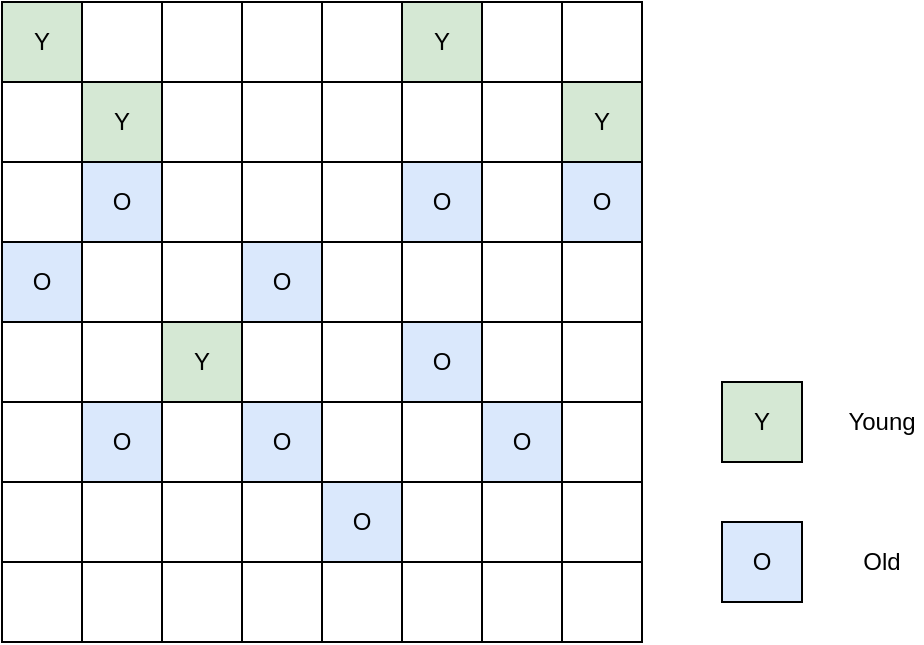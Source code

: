 <mxfile version="14.4.3" type="device" pages="3"><diagram id="3mT59ZRjqEGaZmKBWU2y" name="Young Generation"><mxGraphModel dx="1086" dy="806" grid="1" gridSize="10" guides="1" tooltips="1" connect="1" arrows="1" fold="1" page="1" pageScale="1" pageWidth="827" pageHeight="1169" math="0" shadow="0"><root><mxCell id="0"/><mxCell id="1" parent="0"/><mxCell id="aYVcn80BbL6CZsP6ttBf-18" value="" style="whiteSpace=wrap;html=1;aspect=fixed;" parent="1" vertex="1"><mxGeometry x="160" y="240" width="40" height="40" as="geometry"/></mxCell><mxCell id="aYVcn80BbL6CZsP6ttBf-19" value="" style="whiteSpace=wrap;html=1;aspect=fixed;" parent="1" vertex="1"><mxGeometry x="240" y="240" width="40" height="40" as="geometry"/></mxCell><mxCell id="aYVcn80BbL6CZsP6ttBf-20" value="" style="whiteSpace=wrap;html=1;aspect=fixed;" parent="1" vertex="1"><mxGeometry x="280" y="240" width="40" height="40" as="geometry"/></mxCell><mxCell id="aYVcn80BbL6CZsP6ttBf-21" value="" style="whiteSpace=wrap;html=1;aspect=fixed;" parent="1" vertex="1"><mxGeometry x="360" y="240" width="40" height="40" as="geometry"/></mxCell><mxCell id="aYVcn80BbL6CZsP6ttBf-22" value="" style="whiteSpace=wrap;html=1;aspect=fixed;" parent="1" vertex="1"><mxGeometry x="400" y="240" width="40" height="40" as="geometry"/></mxCell><mxCell id="aYVcn80BbL6CZsP6ttBf-23" value="" style="whiteSpace=wrap;html=1;aspect=fixed;" parent="1" vertex="1"><mxGeometry x="120" y="280" width="40" height="40" as="geometry"/></mxCell><mxCell id="aYVcn80BbL6CZsP6ttBf-24" value="" style="whiteSpace=wrap;html=1;aspect=fixed;" parent="1" vertex="1"><mxGeometry x="200" y="280" width="40" height="40" as="geometry"/></mxCell><mxCell id="aYVcn80BbL6CZsP6ttBf-25" value="" style="whiteSpace=wrap;html=1;aspect=fixed;" parent="1" vertex="1"><mxGeometry x="280" y="280" width="40" height="40" as="geometry"/></mxCell><mxCell id="aYVcn80BbL6CZsP6ttBf-26" value="" style="whiteSpace=wrap;html=1;aspect=fixed;" parent="1" vertex="1"><mxGeometry x="320" y="280" width="40" height="40" as="geometry"/></mxCell><mxCell id="aYVcn80BbL6CZsP6ttBf-27" value="" style="whiteSpace=wrap;html=1;aspect=fixed;" parent="1" vertex="1"><mxGeometry x="360" y="280" width="40" height="40" as="geometry"/></mxCell><mxCell id="aYVcn80BbL6CZsP6ttBf-28" value="" style="whiteSpace=wrap;html=1;aspect=fixed;" parent="1" vertex="1"><mxGeometry x="120" y="320" width="40" height="40" as="geometry"/></mxCell><mxCell id="aYVcn80BbL6CZsP6ttBf-29" value="" style="whiteSpace=wrap;html=1;aspect=fixed;" parent="1" vertex="1"><mxGeometry x="200" y="320" width="40" height="40" as="geometry"/></mxCell><mxCell id="aYVcn80BbL6CZsP6ttBf-30" value="" style="whiteSpace=wrap;html=1;aspect=fixed;" parent="1" vertex="1"><mxGeometry x="240" y="320" width="40" height="40" as="geometry"/></mxCell><mxCell id="aYVcn80BbL6CZsP6ttBf-31" value="" style="whiteSpace=wrap;html=1;aspect=fixed;" parent="1" vertex="1"><mxGeometry x="280" y="320" width="40" height="40" as="geometry"/></mxCell><mxCell id="aYVcn80BbL6CZsP6ttBf-32" value="" style="whiteSpace=wrap;html=1;aspect=fixed;" parent="1" vertex="1"><mxGeometry x="360" y="320" width="40" height="40" as="geometry"/></mxCell><mxCell id="aYVcn80BbL6CZsP6ttBf-33" value="" style="whiteSpace=wrap;html=1;aspect=fixed;" parent="1" vertex="1"><mxGeometry x="160" y="360" width="40" height="40" as="geometry"/></mxCell><mxCell id="aYVcn80BbL6CZsP6ttBf-34" value="" style="whiteSpace=wrap;html=1;aspect=fixed;" parent="1" vertex="1"><mxGeometry x="280" y="360" width="40" height="40" as="geometry"/></mxCell><mxCell id="aYVcn80BbL6CZsP6ttBf-35" value="" style="whiteSpace=wrap;html=1;aspect=fixed;" parent="1" vertex="1"><mxGeometry x="320" y="360" width="40" height="40" as="geometry"/></mxCell><mxCell id="aYVcn80BbL6CZsP6ttBf-36" value="" style="whiteSpace=wrap;html=1;aspect=fixed;" parent="1" vertex="1"><mxGeometry x="360" y="360" width="40" height="40" as="geometry"/></mxCell><mxCell id="aYVcn80BbL6CZsP6ttBf-37" value="" style="whiteSpace=wrap;html=1;aspect=fixed;" parent="1" vertex="1"><mxGeometry x="400" y="360" width="40" height="40" as="geometry"/></mxCell><mxCell id="aYVcn80BbL6CZsP6ttBf-38" value="" style="whiteSpace=wrap;html=1;aspect=fixed;" parent="1" vertex="1"><mxGeometry x="120" y="400" width="40" height="40" as="geometry"/></mxCell><mxCell id="aYVcn80BbL6CZsP6ttBf-39" value="" style="whiteSpace=wrap;html=1;aspect=fixed;" parent="1" vertex="1"><mxGeometry x="160" y="400" width="40" height="40" as="geometry"/></mxCell><mxCell id="aYVcn80BbL6CZsP6ttBf-40" value="" style="whiteSpace=wrap;html=1;aspect=fixed;" parent="1" vertex="1"><mxGeometry x="240" y="280" width="40" height="40" as="geometry"/></mxCell><mxCell id="aYVcn80BbL6CZsP6ttBf-41" value="" style="whiteSpace=wrap;html=1;aspect=fixed;" parent="1" vertex="1"><mxGeometry x="240" y="400" width="40" height="40" as="geometry"/></mxCell><mxCell id="aYVcn80BbL6CZsP6ttBf-42" value="" style="whiteSpace=wrap;html=1;aspect=fixed;" parent="1" vertex="1"><mxGeometry x="280" y="400" width="40" height="40" as="geometry"/></mxCell><mxCell id="aYVcn80BbL6CZsP6ttBf-43" value="" style="whiteSpace=wrap;html=1;aspect=fixed;" parent="1" vertex="1"><mxGeometry x="360" y="400" width="40" height="40" as="geometry"/></mxCell><mxCell id="aYVcn80BbL6CZsP6ttBf-44" value="" style="whiteSpace=wrap;html=1;aspect=fixed;" parent="1" vertex="1"><mxGeometry x="400" y="400" width="40" height="40" as="geometry"/></mxCell><mxCell id="aYVcn80BbL6CZsP6ttBf-45" value="" style="whiteSpace=wrap;html=1;aspect=fixed;" parent="1" vertex="1"><mxGeometry x="120" y="440" width="40" height="40" as="geometry"/></mxCell><mxCell id="aYVcn80BbL6CZsP6ttBf-46" value="" style="whiteSpace=wrap;html=1;aspect=fixed;" parent="1" vertex="1"><mxGeometry x="200" y="440" width="40" height="40" as="geometry"/></mxCell><mxCell id="aYVcn80BbL6CZsP6ttBf-47" value="" style="whiteSpace=wrap;html=1;aspect=fixed;" parent="1" vertex="1"><mxGeometry x="280" y="440" width="40" height="40" as="geometry"/></mxCell><mxCell id="aYVcn80BbL6CZsP6ttBf-48" value="" style="whiteSpace=wrap;html=1;aspect=fixed;" parent="1" vertex="1"><mxGeometry x="320" y="440" width="40" height="40" as="geometry"/></mxCell><mxCell id="aYVcn80BbL6CZsP6ttBf-49" value="" style="whiteSpace=wrap;html=1;aspect=fixed;" parent="1" vertex="1"><mxGeometry x="400" y="440" width="40" height="40" as="geometry"/></mxCell><mxCell id="aYVcn80BbL6CZsP6ttBf-50" value="" style="whiteSpace=wrap;html=1;aspect=fixed;" parent="1" vertex="1"><mxGeometry x="120" y="480" width="40" height="40" as="geometry"/></mxCell><mxCell id="aYVcn80BbL6CZsP6ttBf-51" value="" style="whiteSpace=wrap;html=1;aspect=fixed;" parent="1" vertex="1"><mxGeometry x="160" y="480" width="40" height="40" as="geometry"/></mxCell><mxCell id="aYVcn80BbL6CZsP6ttBf-52" value="" style="whiteSpace=wrap;html=1;aspect=fixed;" parent="1" vertex="1"><mxGeometry x="240" y="480" width="40" height="40" as="geometry"/></mxCell><mxCell id="aYVcn80BbL6CZsP6ttBf-53" value="" style="whiteSpace=wrap;html=1;aspect=fixed;" parent="1" vertex="1"><mxGeometry x="320" y="480" width="40" height="40" as="geometry"/></mxCell><mxCell id="aYVcn80BbL6CZsP6ttBf-54" value="" style="whiteSpace=wrap;html=1;aspect=fixed;" parent="1" vertex="1"><mxGeometry x="360" y="480" width="40" height="40" as="geometry"/></mxCell><mxCell id="aYVcn80BbL6CZsP6ttBf-55" value="" style="whiteSpace=wrap;html=1;aspect=fixed;" parent="1" vertex="1"><mxGeometry x="400" y="480" width="40" height="40" as="geometry"/></mxCell><mxCell id="aYVcn80BbL6CZsP6ttBf-56" value="" style="whiteSpace=wrap;html=1;aspect=fixed;" parent="1" vertex="1"><mxGeometry x="120" y="520" width="40" height="40" as="geometry"/></mxCell><mxCell id="aYVcn80BbL6CZsP6ttBf-57" value="" style="whiteSpace=wrap;html=1;aspect=fixed;" parent="1" vertex="1"><mxGeometry x="160" y="520" width="40" height="40" as="geometry"/></mxCell><mxCell id="aYVcn80BbL6CZsP6ttBf-58" value="" style="whiteSpace=wrap;html=1;aspect=fixed;" parent="1" vertex="1"><mxGeometry x="240" y="520" width="40" height="40" as="geometry"/></mxCell><mxCell id="aYVcn80BbL6CZsP6ttBf-59" value="" style="whiteSpace=wrap;html=1;aspect=fixed;" parent="1" vertex="1"><mxGeometry x="280" y="520" width="40" height="40" as="geometry"/></mxCell><mxCell id="aYVcn80BbL6CZsP6ttBf-60" value="" style="whiteSpace=wrap;html=1;aspect=fixed;" parent="1" vertex="1"><mxGeometry x="360" y="520" width="40" height="40" as="geometry"/></mxCell><mxCell id="aYVcn80BbL6CZsP6ttBf-61" value="" style="whiteSpace=wrap;html=1;aspect=fixed;" parent="1" vertex="1"><mxGeometry x="400" y="520" width="40" height="40" as="geometry"/></mxCell><mxCell id="aYVcn80BbL6CZsP6ttBf-62" value="O" style="whiteSpace=wrap;html=1;aspect=fixed;fillColor=#dae8fc;" parent="1" vertex="1"><mxGeometry x="480" y="500" width="40" height="40" as="geometry"/></mxCell><mxCell id="aYVcn80BbL6CZsP6ttBf-63" value="Y" style="whiteSpace=wrap;html=1;aspect=fixed;fillColor=#d5e8d4;" parent="1" vertex="1"><mxGeometry x="480" y="430" width="40" height="40" as="geometry"/></mxCell><mxCell id="aYVcn80BbL6CZsP6ttBf-64" value="Young" style="text;html=1;strokeColor=none;fillColor=none;align=center;verticalAlign=middle;whiteSpace=wrap;rounded=0;" parent="1" vertex="1"><mxGeometry x="540" y="440" width="40" height="20" as="geometry"/></mxCell><mxCell id="aYVcn80BbL6CZsP6ttBf-65" value="Old" style="text;html=1;strokeColor=none;fillColor=none;align=center;verticalAlign=middle;whiteSpace=wrap;rounded=0;" parent="1" vertex="1"><mxGeometry x="540" y="510" width="40" height="20" as="geometry"/></mxCell><mxCell id="aYVcn80BbL6CZsP6ttBf-66" value="O" style="whiteSpace=wrap;html=1;aspect=fixed;fillColor=#dae8fc;" parent="1" vertex="1"><mxGeometry x="320" y="320" width="40" height="40" as="geometry"/></mxCell><mxCell id="aYVcn80BbL6CZsP6ttBf-67" value="O" style="whiteSpace=wrap;html=1;aspect=fixed;fillColor=#dae8fc;" parent="1" vertex="1"><mxGeometry x="320" y="400" width="40" height="40" as="geometry"/></mxCell><mxCell id="aYVcn80BbL6CZsP6ttBf-68" value="O" style="whiteSpace=wrap;html=1;aspect=fixed;fillColor=#dae8fc;" parent="1" vertex="1"><mxGeometry x="280" y="480" width="40" height="40" as="geometry"/></mxCell><mxCell id="aYVcn80BbL6CZsP6ttBf-69" value="O" style="whiteSpace=wrap;html=1;aspect=fixed;fillColor=#dae8fc;" parent="1" vertex="1"><mxGeometry x="160" y="440" width="40" height="40" as="geometry"/></mxCell><mxCell id="aYVcn80BbL6CZsP6ttBf-70" value="O" style="whiteSpace=wrap;html=1;aspect=fixed;fillColor=#dae8fc;" parent="1" vertex="1"><mxGeometry x="360" y="440" width="40" height="40" as="geometry"/></mxCell><mxCell id="aYVcn80BbL6CZsP6ttBf-71" value="Y" style="whiteSpace=wrap;html=1;aspect=fixed;fillColor=#d5e8d4;" parent="1" vertex="1"><mxGeometry x="120" y="240" width="40" height="40" as="geometry"/></mxCell><mxCell id="aYVcn80BbL6CZsP6ttBf-73" value="Y" style="whiteSpace=wrap;html=1;aspect=fixed;fillColor=#d5e8d4;" parent="1" vertex="1"><mxGeometry x="160" y="280" width="40" height="40" as="geometry"/></mxCell><mxCell id="aYVcn80BbL6CZsP6ttBf-74" value="Y" style="whiteSpace=wrap;html=1;aspect=fixed;fillColor=#d5e8d4;" parent="1" vertex="1"><mxGeometry x="320" y="240" width="40" height="40" as="geometry"/></mxCell><mxCell id="aYVcn80BbL6CZsP6ttBf-75" value="Y" style="whiteSpace=wrap;html=1;aspect=fixed;fillColor=#d5e8d4;" parent="1" vertex="1"><mxGeometry x="200" y="400" width="40" height="40" as="geometry"/></mxCell><mxCell id="aYVcn80BbL6CZsP6ttBf-77" value="O" style="whiteSpace=wrap;html=1;aspect=fixed;fillColor=#dae8fc;" parent="1" vertex="1"><mxGeometry x="240" y="360" width="40" height="40" as="geometry"/></mxCell><mxCell id="aYVcn80BbL6CZsP6ttBf-78" value="O" style="whiteSpace=wrap;html=1;aspect=fixed;fillColor=#dae8fc;" parent="1" vertex="1"><mxGeometry x="160" y="320" width="40" height="40" as="geometry"/></mxCell><mxCell id="aYVcn80BbL6CZsP6ttBf-79" value="Y" style="whiteSpace=wrap;html=1;aspect=fixed;fillColor=#d5e8d4;" parent="1" vertex="1"><mxGeometry x="400" y="280" width="40" height="40" as="geometry"/></mxCell><mxCell id="aYVcn80BbL6CZsP6ttBf-80" value="O" style="whiteSpace=wrap;html=1;aspect=fixed;fillColor=#dae8fc;" parent="1" vertex="1"><mxGeometry x="400" y="320" width="40" height="40" as="geometry"/></mxCell><mxCell id="aYVcn80BbL6CZsP6ttBf-81" value="O" style="whiteSpace=wrap;html=1;aspect=fixed;fillColor=#dae8fc;" parent="1" vertex="1"><mxGeometry x="120" y="360" width="40" height="40" as="geometry"/></mxCell><mxCell id="aYVcn80BbL6CZsP6ttBf-82" value="O" style="whiteSpace=wrap;html=1;aspect=fixed;fillColor=#dae8fc;" parent="1" vertex="1"><mxGeometry x="240" y="440" width="40" height="40" as="geometry"/></mxCell><mxCell id="aYVcn80BbL6CZsP6ttBf-83" value="" style="whiteSpace=wrap;html=1;aspect=fixed;" parent="1" vertex="1"><mxGeometry x="200" y="520" width="40" height="40" as="geometry"/></mxCell><mxCell id="aYVcn80BbL6CZsP6ttBf-84" value="" style="whiteSpace=wrap;html=1;aspect=fixed;" parent="1" vertex="1"><mxGeometry x="200" y="480" width="40" height="40" as="geometry"/></mxCell><mxCell id="aYVcn80BbL6CZsP6ttBf-85" value="" style="whiteSpace=wrap;html=1;aspect=fixed;" parent="1" vertex="1"><mxGeometry x="320" y="520" width="40" height="40" as="geometry"/></mxCell><mxCell id="aNBHsNm-oto_cCGW7hFC-2" value="" style="whiteSpace=wrap;html=1;aspect=fixed;" parent="1" vertex="1"><mxGeometry x="200" y="360" width="40" height="40" as="geometry"/></mxCell><mxCell id="aNBHsNm-oto_cCGW7hFC-3" value="" style="whiteSpace=wrap;html=1;aspect=fixed;" parent="1" vertex="1"><mxGeometry x="200" y="240" width="40" height="40" as="geometry"/></mxCell></root></mxGraphModel></diagram><diagram id="FVqe19R2XBaABaJwF3wX" name="Young GC"><mxGraphModel dx="1086" dy="806" grid="1" gridSize="10" guides="1" tooltips="1" connect="1" arrows="1" fold="1" page="1" pageScale="1" pageWidth="827" pageHeight="1169" math="0" shadow="0"><root><mxCell id="UeW2Q4bX49gIMQTdIEMo-0"/><mxCell id="UeW2Q4bX49gIMQTdIEMo-1" parent="UeW2Q4bX49gIMQTdIEMo-0"/><mxCell id="UeW2Q4bX49gIMQTdIEMo-2" value="" style="whiteSpace=wrap;html=1;aspect=fixed;" parent="UeW2Q4bX49gIMQTdIEMo-1" vertex="1"><mxGeometry x="160" y="240" width="40" height="40" as="geometry"/></mxCell><mxCell id="UeW2Q4bX49gIMQTdIEMo-3" value="" style="whiteSpace=wrap;html=1;aspect=fixed;" parent="UeW2Q4bX49gIMQTdIEMo-1" vertex="1"><mxGeometry x="240" y="240" width="40" height="40" as="geometry"/></mxCell><mxCell id="UeW2Q4bX49gIMQTdIEMo-4" value="" style="whiteSpace=wrap;html=1;aspect=fixed;" parent="UeW2Q4bX49gIMQTdIEMo-1" vertex="1"><mxGeometry x="280" y="240" width="40" height="40" as="geometry"/></mxCell><mxCell id="UeW2Q4bX49gIMQTdIEMo-5" value="" style="whiteSpace=wrap;html=1;aspect=fixed;" parent="UeW2Q4bX49gIMQTdIEMo-1" vertex="1"><mxGeometry x="360" y="240" width="40" height="40" as="geometry"/></mxCell><mxCell id="UeW2Q4bX49gIMQTdIEMo-6" value="" style="whiteSpace=wrap;html=1;aspect=fixed;" parent="UeW2Q4bX49gIMQTdIEMo-1" vertex="1"><mxGeometry x="400" y="240" width="40" height="40" as="geometry"/></mxCell><mxCell id="UeW2Q4bX49gIMQTdIEMo-7" value="" style="whiteSpace=wrap;html=1;aspect=fixed;" parent="UeW2Q4bX49gIMQTdIEMo-1" vertex="1"><mxGeometry x="120" y="280" width="40" height="40" as="geometry"/></mxCell><mxCell id="UeW2Q4bX49gIMQTdIEMo-8" value="" style="whiteSpace=wrap;html=1;aspect=fixed;" parent="UeW2Q4bX49gIMQTdIEMo-1" vertex="1"><mxGeometry x="200" y="280" width="40" height="40" as="geometry"/></mxCell><mxCell id="UeW2Q4bX49gIMQTdIEMo-9" value="" style="whiteSpace=wrap;html=1;aspect=fixed;" parent="UeW2Q4bX49gIMQTdIEMo-1" vertex="1"><mxGeometry x="280" y="280" width="40" height="40" as="geometry"/></mxCell><mxCell id="UeW2Q4bX49gIMQTdIEMo-10" value="" style="whiteSpace=wrap;html=1;aspect=fixed;" parent="UeW2Q4bX49gIMQTdIEMo-1" vertex="1"><mxGeometry x="320" y="280" width="40" height="40" as="geometry"/></mxCell><mxCell id="UeW2Q4bX49gIMQTdIEMo-11" value="" style="whiteSpace=wrap;html=1;aspect=fixed;" parent="UeW2Q4bX49gIMQTdIEMo-1" vertex="1"><mxGeometry x="360" y="280" width="40" height="40" as="geometry"/></mxCell><mxCell id="UeW2Q4bX49gIMQTdIEMo-12" value="" style="whiteSpace=wrap;html=1;aspect=fixed;" parent="UeW2Q4bX49gIMQTdIEMo-1" vertex="1"><mxGeometry x="120" y="320" width="40" height="40" as="geometry"/></mxCell><mxCell id="UeW2Q4bX49gIMQTdIEMo-13" value="" style="whiteSpace=wrap;html=1;aspect=fixed;" parent="UeW2Q4bX49gIMQTdIEMo-1" vertex="1"><mxGeometry x="200" y="320" width="40" height="40" as="geometry"/></mxCell><mxCell id="UeW2Q4bX49gIMQTdIEMo-14" value="" style="whiteSpace=wrap;html=1;aspect=fixed;" parent="UeW2Q4bX49gIMQTdIEMo-1" vertex="1"><mxGeometry x="240" y="320" width="40" height="40" as="geometry"/></mxCell><mxCell id="UeW2Q4bX49gIMQTdIEMo-15" value="" style="whiteSpace=wrap;html=1;aspect=fixed;" parent="UeW2Q4bX49gIMQTdIEMo-1" vertex="1"><mxGeometry x="280" y="320" width="40" height="40" as="geometry"/></mxCell><mxCell id="UeW2Q4bX49gIMQTdIEMo-16" value="" style="whiteSpace=wrap;html=1;aspect=fixed;" parent="UeW2Q4bX49gIMQTdIEMo-1" vertex="1"><mxGeometry x="360" y="320" width="40" height="40" as="geometry"/></mxCell><mxCell id="UeW2Q4bX49gIMQTdIEMo-17" value="" style="whiteSpace=wrap;html=1;aspect=fixed;" parent="UeW2Q4bX49gIMQTdIEMo-1" vertex="1"><mxGeometry x="160" y="360" width="40" height="40" as="geometry"/></mxCell><mxCell id="UeW2Q4bX49gIMQTdIEMo-18" value="" style="whiteSpace=wrap;html=1;aspect=fixed;" parent="UeW2Q4bX49gIMQTdIEMo-1" vertex="1"><mxGeometry x="280" y="360" width="40" height="40" as="geometry"/></mxCell><mxCell id="UeW2Q4bX49gIMQTdIEMo-19" value="" style="whiteSpace=wrap;html=1;aspect=fixed;" parent="UeW2Q4bX49gIMQTdIEMo-1" vertex="1"><mxGeometry x="320" y="360" width="40" height="40" as="geometry"/></mxCell><mxCell id="UeW2Q4bX49gIMQTdIEMo-20" value="" style="whiteSpace=wrap;html=1;aspect=fixed;" parent="UeW2Q4bX49gIMQTdIEMo-1" vertex="1"><mxGeometry x="360" y="360" width="40" height="40" as="geometry"/></mxCell><mxCell id="UeW2Q4bX49gIMQTdIEMo-21" value="" style="whiteSpace=wrap;html=1;aspect=fixed;" parent="UeW2Q4bX49gIMQTdIEMo-1" vertex="1"><mxGeometry x="400" y="360" width="40" height="40" as="geometry"/></mxCell><mxCell id="UeW2Q4bX49gIMQTdIEMo-22" value="" style="whiteSpace=wrap;html=1;aspect=fixed;" parent="UeW2Q4bX49gIMQTdIEMo-1" vertex="1"><mxGeometry x="120" y="400" width="40" height="40" as="geometry"/></mxCell><mxCell id="UeW2Q4bX49gIMQTdIEMo-23" value="" style="whiteSpace=wrap;html=1;aspect=fixed;" parent="UeW2Q4bX49gIMQTdIEMo-1" vertex="1"><mxGeometry x="160" y="400" width="40" height="40" as="geometry"/></mxCell><mxCell id="UeW2Q4bX49gIMQTdIEMo-24" value="" style="whiteSpace=wrap;html=1;aspect=fixed;" parent="UeW2Q4bX49gIMQTdIEMo-1" vertex="1"><mxGeometry x="240" y="280" width="40" height="40" as="geometry"/></mxCell><mxCell id="UeW2Q4bX49gIMQTdIEMo-25" value="" style="whiteSpace=wrap;html=1;aspect=fixed;" parent="UeW2Q4bX49gIMQTdIEMo-1" vertex="1"><mxGeometry x="240" y="400" width="40" height="40" as="geometry"/></mxCell><mxCell id="UeW2Q4bX49gIMQTdIEMo-26" value="" style="whiteSpace=wrap;html=1;aspect=fixed;" parent="UeW2Q4bX49gIMQTdIEMo-1" vertex="1"><mxGeometry x="280" y="400" width="40" height="40" as="geometry"/></mxCell><mxCell id="UeW2Q4bX49gIMQTdIEMo-27" value="" style="whiteSpace=wrap;html=1;aspect=fixed;" parent="UeW2Q4bX49gIMQTdIEMo-1" vertex="1"><mxGeometry x="360" y="400" width="40" height="40" as="geometry"/></mxCell><mxCell id="UeW2Q4bX49gIMQTdIEMo-28" value="" style="whiteSpace=wrap;html=1;aspect=fixed;" parent="UeW2Q4bX49gIMQTdIEMo-1" vertex="1"><mxGeometry x="400" y="400" width="40" height="40" as="geometry"/></mxCell><mxCell id="UeW2Q4bX49gIMQTdIEMo-29" value="" style="whiteSpace=wrap;html=1;aspect=fixed;" parent="UeW2Q4bX49gIMQTdIEMo-1" vertex="1"><mxGeometry x="120" y="440" width="40" height="40" as="geometry"/></mxCell><mxCell id="UeW2Q4bX49gIMQTdIEMo-30" value="" style="whiteSpace=wrap;html=1;aspect=fixed;" parent="UeW2Q4bX49gIMQTdIEMo-1" vertex="1"><mxGeometry x="200" y="440" width="40" height="40" as="geometry"/></mxCell><mxCell id="UeW2Q4bX49gIMQTdIEMo-31" value="" style="whiteSpace=wrap;html=1;aspect=fixed;" parent="UeW2Q4bX49gIMQTdIEMo-1" vertex="1"><mxGeometry x="280" y="440" width="40" height="40" as="geometry"/></mxCell><mxCell id="UeW2Q4bX49gIMQTdIEMo-32" value="" style="whiteSpace=wrap;html=1;aspect=fixed;" parent="UeW2Q4bX49gIMQTdIEMo-1" vertex="1"><mxGeometry x="320" y="440" width="40" height="40" as="geometry"/></mxCell><mxCell id="UeW2Q4bX49gIMQTdIEMo-33" value="" style="whiteSpace=wrap;html=1;aspect=fixed;" parent="UeW2Q4bX49gIMQTdIEMo-1" vertex="1"><mxGeometry x="400" y="440" width="40" height="40" as="geometry"/></mxCell><mxCell id="UeW2Q4bX49gIMQTdIEMo-34" value="" style="whiteSpace=wrap;html=1;aspect=fixed;" parent="UeW2Q4bX49gIMQTdIEMo-1" vertex="1"><mxGeometry x="120" y="480" width="40" height="40" as="geometry"/></mxCell><mxCell id="UeW2Q4bX49gIMQTdIEMo-35" value="" style="whiteSpace=wrap;html=1;aspect=fixed;" parent="UeW2Q4bX49gIMQTdIEMo-1" vertex="1"><mxGeometry x="160" y="480" width="40" height="40" as="geometry"/></mxCell><mxCell id="UeW2Q4bX49gIMQTdIEMo-36" value="" style="whiteSpace=wrap;html=1;aspect=fixed;" parent="UeW2Q4bX49gIMQTdIEMo-1" vertex="1"><mxGeometry x="240" y="480" width="40" height="40" as="geometry"/></mxCell><mxCell id="UeW2Q4bX49gIMQTdIEMo-37" value="" style="whiteSpace=wrap;html=1;aspect=fixed;" parent="UeW2Q4bX49gIMQTdIEMo-1" vertex="1"><mxGeometry x="320" y="480" width="40" height="40" as="geometry"/></mxCell><mxCell id="UeW2Q4bX49gIMQTdIEMo-38" value="" style="whiteSpace=wrap;html=1;aspect=fixed;" parent="UeW2Q4bX49gIMQTdIEMo-1" vertex="1"><mxGeometry x="360" y="480" width="40" height="40" as="geometry"/></mxCell><mxCell id="UeW2Q4bX49gIMQTdIEMo-39" value="" style="whiteSpace=wrap;html=1;aspect=fixed;" parent="UeW2Q4bX49gIMQTdIEMo-1" vertex="1"><mxGeometry x="400" y="480" width="40" height="40" as="geometry"/></mxCell><mxCell id="UeW2Q4bX49gIMQTdIEMo-40" value="" style="whiteSpace=wrap;html=1;aspect=fixed;" parent="UeW2Q4bX49gIMQTdIEMo-1" vertex="1"><mxGeometry x="120" y="520" width="40" height="40" as="geometry"/></mxCell><mxCell id="UeW2Q4bX49gIMQTdIEMo-41" value="" style="whiteSpace=wrap;html=1;aspect=fixed;" parent="UeW2Q4bX49gIMQTdIEMo-1" vertex="1"><mxGeometry x="160" y="520" width="40" height="40" as="geometry"/></mxCell><mxCell id="UeW2Q4bX49gIMQTdIEMo-42" value="" style="whiteSpace=wrap;html=1;aspect=fixed;" parent="UeW2Q4bX49gIMQTdIEMo-1" vertex="1"><mxGeometry x="240" y="520" width="40" height="40" as="geometry"/></mxCell><mxCell id="UeW2Q4bX49gIMQTdIEMo-43" value="" style="whiteSpace=wrap;html=1;aspect=fixed;" parent="UeW2Q4bX49gIMQTdIEMo-1" vertex="1"><mxGeometry x="280" y="520" width="40" height="40" as="geometry"/></mxCell><mxCell id="UeW2Q4bX49gIMQTdIEMo-44" value="" style="whiteSpace=wrap;html=1;aspect=fixed;" parent="UeW2Q4bX49gIMQTdIEMo-1" vertex="1"><mxGeometry x="360" y="520" width="40" height="40" as="geometry"/></mxCell><mxCell id="UeW2Q4bX49gIMQTdIEMo-45" value="" style="whiteSpace=wrap;html=1;aspect=fixed;" parent="UeW2Q4bX49gIMQTdIEMo-1" vertex="1"><mxGeometry x="400" y="520" width="40" height="40" as="geometry"/></mxCell><mxCell id="UeW2Q4bX49gIMQTdIEMo-46" value="O" style="whiteSpace=wrap;html=1;aspect=fixed;fillColor=#dae8fc;" parent="UeW2Q4bX49gIMQTdIEMo-1" vertex="1"><mxGeometry x="480" y="500" width="40" height="40" as="geometry"/></mxCell><mxCell id="UeW2Q4bX49gIMQTdIEMo-47" value="Y" style="whiteSpace=wrap;html=1;aspect=fixed;fillColor=#d5e8d4;" parent="UeW2Q4bX49gIMQTdIEMo-1" vertex="1"><mxGeometry x="480" y="430" width="40" height="40" as="geometry"/></mxCell><mxCell id="UeW2Q4bX49gIMQTdIEMo-48" value="Young" style="text;html=1;strokeColor=none;fillColor=none;align=center;verticalAlign=middle;whiteSpace=wrap;rounded=0;" parent="UeW2Q4bX49gIMQTdIEMo-1" vertex="1"><mxGeometry x="540" y="440" width="40" height="20" as="geometry"/></mxCell><mxCell id="UeW2Q4bX49gIMQTdIEMo-49" value="Old" style="text;html=1;strokeColor=none;fillColor=none;align=center;verticalAlign=middle;whiteSpace=wrap;rounded=0;" parent="UeW2Q4bX49gIMQTdIEMo-1" vertex="1"><mxGeometry x="540" y="510" width="40" height="20" as="geometry"/></mxCell><mxCell id="UeW2Q4bX49gIMQTdIEMo-50" value="O" style="whiteSpace=wrap;html=1;aspect=fixed;fillColor=#dae8fc;" parent="UeW2Q4bX49gIMQTdIEMo-1" vertex="1"><mxGeometry x="320" y="320" width="40" height="40" as="geometry"/></mxCell><mxCell id="UeW2Q4bX49gIMQTdIEMo-51" value="O" style="whiteSpace=wrap;html=1;aspect=fixed;fillColor=#dae8fc;" parent="UeW2Q4bX49gIMQTdIEMo-1" vertex="1"><mxGeometry x="320" y="400" width="40" height="40" as="geometry"/></mxCell><mxCell id="UeW2Q4bX49gIMQTdIEMo-52" value="O" style="whiteSpace=wrap;html=1;aspect=fixed;fillColor=#dae8fc;" parent="UeW2Q4bX49gIMQTdIEMo-1" vertex="1"><mxGeometry x="280" y="480" width="40" height="40" as="geometry"/></mxCell><mxCell id="UeW2Q4bX49gIMQTdIEMo-53" value="O" style="whiteSpace=wrap;html=1;aspect=fixed;fillColor=#dae8fc;" parent="UeW2Q4bX49gIMQTdIEMo-1" vertex="1"><mxGeometry x="160" y="440" width="40" height="40" as="geometry"/></mxCell><mxCell id="UeW2Q4bX49gIMQTdIEMo-54" value="O" style="whiteSpace=wrap;html=1;aspect=fixed;fillColor=#dae8fc;" parent="UeW2Q4bX49gIMQTdIEMo-1" vertex="1"><mxGeometry x="360" y="440" width="40" height="40" as="geometry"/></mxCell><mxCell id="UeW2Q4bX49gIMQTdIEMo-55" value="Y" style="whiteSpace=wrap;html=1;aspect=fixed;fillColor=#d5e8d4;" parent="UeW2Q4bX49gIMQTdIEMo-1" vertex="1"><mxGeometry x="120" y="240" width="40" height="40" as="geometry"/></mxCell><mxCell id="UeW2Q4bX49gIMQTdIEMo-56" value="Y" style="whiteSpace=wrap;html=1;aspect=fixed;fillColor=#d5e8d4;" parent="UeW2Q4bX49gIMQTdIEMo-1" vertex="1"><mxGeometry x="160" y="280" width="40" height="40" as="geometry"/></mxCell><mxCell id="UeW2Q4bX49gIMQTdIEMo-57" value="Y" style="whiteSpace=wrap;html=1;aspect=fixed;fillColor=#d5e8d4;" parent="UeW2Q4bX49gIMQTdIEMo-1" vertex="1"><mxGeometry x="320" y="240" width="40" height="40" as="geometry"/></mxCell><mxCell id="UeW2Q4bX49gIMQTdIEMo-58" value="Y" style="whiteSpace=wrap;html=1;aspect=fixed;fillColor=#d5e8d4;" parent="UeW2Q4bX49gIMQTdIEMo-1" vertex="1"><mxGeometry x="200" y="400" width="40" height="40" as="geometry"/></mxCell><mxCell id="UeW2Q4bX49gIMQTdIEMo-59" value="O" style="whiteSpace=wrap;html=1;aspect=fixed;fillColor=#dae8fc;" parent="UeW2Q4bX49gIMQTdIEMo-1" vertex="1"><mxGeometry x="240" y="360" width="40" height="40" as="geometry"/></mxCell><mxCell id="UeW2Q4bX49gIMQTdIEMo-60" value="O" style="whiteSpace=wrap;html=1;aspect=fixed;fillColor=#dae8fc;" parent="UeW2Q4bX49gIMQTdIEMo-1" vertex="1"><mxGeometry x="160" y="320" width="40" height="40" as="geometry"/></mxCell><mxCell id="UeW2Q4bX49gIMQTdIEMo-61" value="Y" style="whiteSpace=wrap;html=1;aspect=fixed;fillColor=#d5e8d4;" parent="UeW2Q4bX49gIMQTdIEMo-1" vertex="1"><mxGeometry x="400" y="280" width="40" height="40" as="geometry"/></mxCell><mxCell id="UeW2Q4bX49gIMQTdIEMo-62" value="O" style="whiteSpace=wrap;html=1;aspect=fixed;fillColor=#dae8fc;" parent="UeW2Q4bX49gIMQTdIEMo-1" vertex="1"><mxGeometry x="400" y="320" width="40" height="40" as="geometry"/></mxCell><mxCell id="UeW2Q4bX49gIMQTdIEMo-63" value="O" style="whiteSpace=wrap;html=1;aspect=fixed;fillColor=#dae8fc;" parent="UeW2Q4bX49gIMQTdIEMo-1" vertex="1"><mxGeometry x="120" y="360" width="40" height="40" as="geometry"/></mxCell><mxCell id="UeW2Q4bX49gIMQTdIEMo-64" value="O" style="whiteSpace=wrap;html=1;aspect=fixed;fillColor=#dae8fc;" parent="UeW2Q4bX49gIMQTdIEMo-1" vertex="1"><mxGeometry x="240" y="440" width="40" height="40" as="geometry"/></mxCell><mxCell id="UeW2Q4bX49gIMQTdIEMo-65" value="" style="whiteSpace=wrap;html=1;aspect=fixed;" parent="UeW2Q4bX49gIMQTdIEMo-1" vertex="1"><mxGeometry x="200" y="520" width="40" height="40" as="geometry"/></mxCell><mxCell id="UeW2Q4bX49gIMQTdIEMo-66" value="" style="whiteSpace=wrap;html=1;aspect=fixed;" parent="UeW2Q4bX49gIMQTdIEMo-1" vertex="1"><mxGeometry x="200" y="480" width="40" height="40" as="geometry"/></mxCell><mxCell id="UeW2Q4bX49gIMQTdIEMo-67" value="" style="whiteSpace=wrap;html=1;aspect=fixed;" parent="UeW2Q4bX49gIMQTdIEMo-1" vertex="1"><mxGeometry x="320" y="520" width="40" height="40" as="geometry"/></mxCell><mxCell id="UeW2Q4bX49gIMQTdIEMo-68" value="" style="whiteSpace=wrap;html=1;aspect=fixed;" parent="UeW2Q4bX49gIMQTdIEMo-1" vertex="1"><mxGeometry x="200" y="360" width="40" height="40" as="geometry"/></mxCell><mxCell id="UeW2Q4bX49gIMQTdIEMo-69" value="" style="whiteSpace=wrap;html=1;aspect=fixed;" parent="UeW2Q4bX49gIMQTdIEMo-1" vertex="1"><mxGeometry x="200" y="240" width="40" height="40" as="geometry"/></mxCell><mxCell id="UeW2Q4bX49gIMQTdIEMo-70" value="" style="endArrow=classic;html=1;exitX=-0.008;exitY=0.59;exitDx=0;exitDy=0;exitPerimeter=0;strokeColor=#FC0303;" parent="UeW2Q4bX49gIMQTdIEMo-1" source="UeW2Q4bX49gIMQTdIEMo-2" target="UeW2Q4bX49gIMQTdIEMo-14" edge="1"><mxGeometry width="50" height="50" relative="1" as="geometry"><mxPoint x="300" y="420" as="sourcePoint"/><mxPoint x="350" y="370" as="targetPoint"/></mxGeometry></mxCell><mxCell id="UeW2Q4bX49gIMQTdIEMo-71" value="" style="endArrow=classic;html=1;strokeColor=#FC0303;" parent="UeW2Q4bX49gIMQTdIEMo-1" source="UeW2Q4bX49gIMQTdIEMo-56" target="UeW2Q4bX49gIMQTdIEMo-14" edge="1"><mxGeometry width="50" height="50" relative="1" as="geometry"><mxPoint x="169.68" y="273.6" as="sourcePoint"/><mxPoint x="250" y="334.769" as="targetPoint"/></mxGeometry></mxCell><mxCell id="UeW2Q4bX49gIMQTdIEMo-72" value="" style="endArrow=classic;html=1;strokeColor=#FC0303;" parent="UeW2Q4bX49gIMQTdIEMo-1" source="UeW2Q4bX49gIMQTdIEMo-58" target="UeW2Q4bX49gIMQTdIEMo-14" edge="1"><mxGeometry width="50" height="50" relative="1" as="geometry"><mxPoint x="179.68" y="283.6" as="sourcePoint"/><mxPoint x="260" y="344.769" as="targetPoint"/></mxGeometry></mxCell><mxCell id="UeW2Q4bX49gIMQTdIEMo-73" value="" style="endArrow=classic;html=1;strokeColor=#FC0303;" parent="UeW2Q4bX49gIMQTdIEMo-1" source="UeW2Q4bX49gIMQTdIEMo-57" target="UeW2Q4bX49gIMQTdIEMo-14" edge="1"><mxGeometry width="50" height="50" relative="1" as="geometry"><mxPoint x="189.68" y="293.6" as="sourcePoint"/><mxPoint x="270" y="354.769" as="targetPoint"/></mxGeometry></mxCell><mxCell id="UeW2Q4bX49gIMQTdIEMo-74" value="" style="endArrow=classic;html=1;strokeColor=#FC0303;" parent="UeW2Q4bX49gIMQTdIEMo-1" source="UeW2Q4bX49gIMQTdIEMo-61" target="UeW2Q4bX49gIMQTdIEMo-14" edge="1"><mxGeometry width="50" height="50" relative="1" as="geometry"><mxPoint x="199.68" y="303.6" as="sourcePoint"/><mxPoint x="280" y="364.769" as="targetPoint"/></mxGeometry></mxCell></root></mxGraphModel></diagram><diagram id="Z9BKxmUENDvVAY52Es5D" name="End of a young GC"><mxGraphModel dx="1086" dy="806" grid="1" gridSize="10" guides="1" tooltips="1" connect="1" arrows="1" fold="1" page="1" pageScale="1" pageWidth="827" pageHeight="1169" math="0" shadow="0"><root><mxCell id="old5CU7in3JquVgoZHsf-0"/><mxCell id="old5CU7in3JquVgoZHsf-1" parent="old5CU7in3JquVgoZHsf-0"/><mxCell id="old5CU7in3JquVgoZHsf-2" value="" style="whiteSpace=wrap;html=1;aspect=fixed;" parent="old5CU7in3JquVgoZHsf-1" vertex="1"><mxGeometry x="160" y="240" width="40" height="40" as="geometry"/></mxCell><mxCell id="old5CU7in3JquVgoZHsf-3" value="" style="whiteSpace=wrap;html=1;aspect=fixed;" parent="old5CU7in3JquVgoZHsf-1" vertex="1"><mxGeometry x="240" y="240" width="40" height="40" as="geometry"/></mxCell><mxCell id="old5CU7in3JquVgoZHsf-4" value="" style="whiteSpace=wrap;html=1;aspect=fixed;" parent="old5CU7in3JquVgoZHsf-1" vertex="1"><mxGeometry x="280" y="240" width="40" height="40" as="geometry"/></mxCell><mxCell id="old5CU7in3JquVgoZHsf-5" value="" style="whiteSpace=wrap;html=1;aspect=fixed;" parent="old5CU7in3JquVgoZHsf-1" vertex="1"><mxGeometry x="360" y="240" width="40" height="40" as="geometry"/></mxCell><mxCell id="old5CU7in3JquVgoZHsf-6" value="" style="whiteSpace=wrap;html=1;aspect=fixed;" parent="old5CU7in3JquVgoZHsf-1" vertex="1"><mxGeometry x="400" y="240" width="40" height="40" as="geometry"/></mxCell><mxCell id="old5CU7in3JquVgoZHsf-7" value="" style="whiteSpace=wrap;html=1;aspect=fixed;" parent="old5CU7in3JquVgoZHsf-1" vertex="1"><mxGeometry x="120" y="280" width="40" height="40" as="geometry"/></mxCell><mxCell id="old5CU7in3JquVgoZHsf-8" value="" style="whiteSpace=wrap;html=1;aspect=fixed;" parent="old5CU7in3JquVgoZHsf-1" vertex="1"><mxGeometry x="200" y="280" width="40" height="40" as="geometry"/></mxCell><mxCell id="old5CU7in3JquVgoZHsf-9" value="" style="whiteSpace=wrap;html=1;aspect=fixed;" parent="old5CU7in3JquVgoZHsf-1" vertex="1"><mxGeometry x="280" y="280" width="40" height="40" as="geometry"/></mxCell><mxCell id="old5CU7in3JquVgoZHsf-10" value="" style="whiteSpace=wrap;html=1;aspect=fixed;" parent="old5CU7in3JquVgoZHsf-1" vertex="1"><mxGeometry x="320" y="280" width="40" height="40" as="geometry"/></mxCell><mxCell id="old5CU7in3JquVgoZHsf-11" value="" style="whiteSpace=wrap;html=1;aspect=fixed;" parent="old5CU7in3JquVgoZHsf-1" vertex="1"><mxGeometry x="360" y="280" width="40" height="40" as="geometry"/></mxCell><mxCell id="old5CU7in3JquVgoZHsf-12" value="" style="whiteSpace=wrap;html=1;aspect=fixed;" parent="old5CU7in3JquVgoZHsf-1" vertex="1"><mxGeometry x="120" y="320" width="40" height="40" as="geometry"/></mxCell><mxCell id="old5CU7in3JquVgoZHsf-13" value="" style="whiteSpace=wrap;html=1;aspect=fixed;" parent="old5CU7in3JquVgoZHsf-1" vertex="1"><mxGeometry x="200" y="320" width="40" height="40" as="geometry"/></mxCell><mxCell id="old5CU7in3JquVgoZHsf-14" value="" style="whiteSpace=wrap;html=1;aspect=fixed;" parent="old5CU7in3JquVgoZHsf-1" vertex="1"><mxGeometry x="280" y="320" width="40" height="40" as="geometry"/></mxCell><mxCell id="old5CU7in3JquVgoZHsf-15" value="" style="whiteSpace=wrap;html=1;aspect=fixed;" parent="old5CU7in3JquVgoZHsf-1" vertex="1"><mxGeometry x="360" y="320" width="40" height="40" as="geometry"/></mxCell><mxCell id="old5CU7in3JquVgoZHsf-16" value="" style="whiteSpace=wrap;html=1;aspect=fixed;" parent="old5CU7in3JquVgoZHsf-1" vertex="1"><mxGeometry x="160" y="360" width="40" height="40" as="geometry"/></mxCell><mxCell id="old5CU7in3JquVgoZHsf-17" value="" style="whiteSpace=wrap;html=1;aspect=fixed;" parent="old5CU7in3JquVgoZHsf-1" vertex="1"><mxGeometry x="280" y="360" width="40" height="40" as="geometry"/></mxCell><mxCell id="old5CU7in3JquVgoZHsf-18" value="" style="whiteSpace=wrap;html=1;aspect=fixed;" parent="old5CU7in3JquVgoZHsf-1" vertex="1"><mxGeometry x="320" y="360" width="40" height="40" as="geometry"/></mxCell><mxCell id="old5CU7in3JquVgoZHsf-19" value="" style="whiteSpace=wrap;html=1;aspect=fixed;" parent="old5CU7in3JquVgoZHsf-1" vertex="1"><mxGeometry x="360" y="360" width="40" height="40" as="geometry"/></mxCell><mxCell id="old5CU7in3JquVgoZHsf-20" value="" style="whiteSpace=wrap;html=1;aspect=fixed;" parent="old5CU7in3JquVgoZHsf-1" vertex="1"><mxGeometry x="400" y="360" width="40" height="40" as="geometry"/></mxCell><mxCell id="old5CU7in3JquVgoZHsf-21" value="" style="whiteSpace=wrap;html=1;aspect=fixed;" parent="old5CU7in3JquVgoZHsf-1" vertex="1"><mxGeometry x="120" y="400" width="40" height="40" as="geometry"/></mxCell><mxCell id="old5CU7in3JquVgoZHsf-22" value="" style="whiteSpace=wrap;html=1;aspect=fixed;" parent="old5CU7in3JquVgoZHsf-1" vertex="1"><mxGeometry x="160" y="400" width="40" height="40" as="geometry"/></mxCell><mxCell id="old5CU7in3JquVgoZHsf-23" value="" style="whiteSpace=wrap;html=1;aspect=fixed;" parent="old5CU7in3JquVgoZHsf-1" vertex="1"><mxGeometry x="240" y="280" width="40" height="40" as="geometry"/></mxCell><mxCell id="old5CU7in3JquVgoZHsf-24" value="" style="whiteSpace=wrap;html=1;aspect=fixed;" parent="old5CU7in3JquVgoZHsf-1" vertex="1"><mxGeometry x="240" y="400" width="40" height="40" as="geometry"/></mxCell><mxCell id="old5CU7in3JquVgoZHsf-25" value="" style="whiteSpace=wrap;html=1;aspect=fixed;" parent="old5CU7in3JquVgoZHsf-1" vertex="1"><mxGeometry x="280" y="400" width="40" height="40" as="geometry"/></mxCell><mxCell id="old5CU7in3JquVgoZHsf-26" value="" style="whiteSpace=wrap;html=1;aspect=fixed;" parent="old5CU7in3JquVgoZHsf-1" vertex="1"><mxGeometry x="360" y="400" width="40" height="40" as="geometry"/></mxCell><mxCell id="old5CU7in3JquVgoZHsf-27" value="" style="whiteSpace=wrap;html=1;aspect=fixed;" parent="old5CU7in3JquVgoZHsf-1" vertex="1"><mxGeometry x="400" y="400" width="40" height="40" as="geometry"/></mxCell><mxCell id="old5CU7in3JquVgoZHsf-28" value="" style="whiteSpace=wrap;html=1;aspect=fixed;" parent="old5CU7in3JquVgoZHsf-1" vertex="1"><mxGeometry x="120" y="440" width="40" height="40" as="geometry"/></mxCell><mxCell id="old5CU7in3JquVgoZHsf-29" value="" style="whiteSpace=wrap;html=1;aspect=fixed;" parent="old5CU7in3JquVgoZHsf-1" vertex="1"><mxGeometry x="200" y="440" width="40" height="40" as="geometry"/></mxCell><mxCell id="old5CU7in3JquVgoZHsf-30" value="" style="whiteSpace=wrap;html=1;aspect=fixed;" parent="old5CU7in3JquVgoZHsf-1" vertex="1"><mxGeometry x="280" y="440" width="40" height="40" as="geometry"/></mxCell><mxCell id="old5CU7in3JquVgoZHsf-31" value="" style="whiteSpace=wrap;html=1;aspect=fixed;" parent="old5CU7in3JquVgoZHsf-1" vertex="1"><mxGeometry x="320" y="440" width="40" height="40" as="geometry"/></mxCell><mxCell id="old5CU7in3JquVgoZHsf-32" value="" style="whiteSpace=wrap;html=1;aspect=fixed;" parent="old5CU7in3JquVgoZHsf-1" vertex="1"><mxGeometry x="400" y="440" width="40" height="40" as="geometry"/></mxCell><mxCell id="old5CU7in3JquVgoZHsf-33" value="" style="whiteSpace=wrap;html=1;aspect=fixed;" parent="old5CU7in3JquVgoZHsf-1" vertex="1"><mxGeometry x="120" y="480" width="40" height="40" as="geometry"/></mxCell><mxCell id="old5CU7in3JquVgoZHsf-34" value="" style="whiteSpace=wrap;html=1;aspect=fixed;" parent="old5CU7in3JquVgoZHsf-1" vertex="1"><mxGeometry x="160" y="480" width="40" height="40" as="geometry"/></mxCell><mxCell id="old5CU7in3JquVgoZHsf-35" value="" style="whiteSpace=wrap;html=1;aspect=fixed;" parent="old5CU7in3JquVgoZHsf-1" vertex="1"><mxGeometry x="240" y="480" width="40" height="40" as="geometry"/></mxCell><mxCell id="old5CU7in3JquVgoZHsf-36" value="" style="whiteSpace=wrap;html=1;aspect=fixed;" parent="old5CU7in3JquVgoZHsf-1" vertex="1"><mxGeometry x="320" y="480" width="40" height="40" as="geometry"/></mxCell><mxCell id="old5CU7in3JquVgoZHsf-37" value="" style="whiteSpace=wrap;html=1;aspect=fixed;" parent="old5CU7in3JquVgoZHsf-1" vertex="1"><mxGeometry x="360" y="480" width="40" height="40" as="geometry"/></mxCell><mxCell id="old5CU7in3JquVgoZHsf-38" value="" style="whiteSpace=wrap;html=1;aspect=fixed;" parent="old5CU7in3JquVgoZHsf-1" vertex="1"><mxGeometry x="400" y="480" width="40" height="40" as="geometry"/></mxCell><mxCell id="old5CU7in3JquVgoZHsf-39" value="" style="whiteSpace=wrap;html=1;aspect=fixed;" parent="old5CU7in3JquVgoZHsf-1" vertex="1"><mxGeometry x="120" y="520" width="40" height="40" as="geometry"/></mxCell><mxCell id="old5CU7in3JquVgoZHsf-40" value="" style="whiteSpace=wrap;html=1;aspect=fixed;" parent="old5CU7in3JquVgoZHsf-1" vertex="1"><mxGeometry x="160" y="520" width="40" height="40" as="geometry"/></mxCell><mxCell id="old5CU7in3JquVgoZHsf-41" value="" style="whiteSpace=wrap;html=1;aspect=fixed;" parent="old5CU7in3JquVgoZHsf-1" vertex="1"><mxGeometry x="240" y="520" width="40" height="40" as="geometry"/></mxCell><mxCell id="old5CU7in3JquVgoZHsf-42" value="" style="whiteSpace=wrap;html=1;aspect=fixed;" parent="old5CU7in3JquVgoZHsf-1" vertex="1"><mxGeometry x="280" y="520" width="40" height="40" as="geometry"/></mxCell><mxCell id="old5CU7in3JquVgoZHsf-43" value="" style="whiteSpace=wrap;html=1;aspect=fixed;" parent="old5CU7in3JquVgoZHsf-1" vertex="1"><mxGeometry x="360" y="520" width="40" height="40" as="geometry"/></mxCell><mxCell id="old5CU7in3JquVgoZHsf-44" value="" style="whiteSpace=wrap;html=1;aspect=fixed;" parent="old5CU7in3JquVgoZHsf-1" vertex="1"><mxGeometry x="400" y="520" width="40" height="40" as="geometry"/></mxCell><mxCell id="old5CU7in3JquVgoZHsf-45" value="O" style="whiteSpace=wrap;html=1;aspect=fixed;fillColor=#dae8fc;" parent="old5CU7in3JquVgoZHsf-1" vertex="1"><mxGeometry x="480" y="500" width="40" height="40" as="geometry"/></mxCell><mxCell id="old5CU7in3JquVgoZHsf-46" value="Y" style="whiteSpace=wrap;html=1;aspect=fixed;fillColor=#d5e8d4;" parent="old5CU7in3JquVgoZHsf-1" vertex="1"><mxGeometry x="480" y="430" width="40" height="40" as="geometry"/></mxCell><mxCell id="old5CU7in3JquVgoZHsf-47" value="Young" style="text;html=1;strokeColor=none;fillColor=none;align=center;verticalAlign=middle;whiteSpace=wrap;rounded=0;" parent="old5CU7in3JquVgoZHsf-1" vertex="1"><mxGeometry x="540" y="440" width="40" height="20" as="geometry"/></mxCell><mxCell id="old5CU7in3JquVgoZHsf-48" value="Old" style="text;html=1;strokeColor=none;fillColor=none;align=center;verticalAlign=middle;whiteSpace=wrap;rounded=0;" parent="old5CU7in3JquVgoZHsf-1" vertex="1"><mxGeometry x="540" y="510" width="40" height="20" as="geometry"/></mxCell><mxCell id="old5CU7in3JquVgoZHsf-49" value="O" style="whiteSpace=wrap;html=1;aspect=fixed;fillColor=#dae8fc;" parent="old5CU7in3JquVgoZHsf-1" vertex="1"><mxGeometry x="320" y="320" width="40" height="40" as="geometry"/></mxCell><mxCell id="old5CU7in3JquVgoZHsf-50" value="O" style="whiteSpace=wrap;html=1;aspect=fixed;fillColor=#dae8fc;" parent="old5CU7in3JquVgoZHsf-1" vertex="1"><mxGeometry x="320" y="400" width="40" height="40" as="geometry"/></mxCell><mxCell id="old5CU7in3JquVgoZHsf-51" value="O" style="whiteSpace=wrap;html=1;aspect=fixed;fillColor=#dae8fc;" parent="old5CU7in3JquVgoZHsf-1" vertex="1"><mxGeometry x="280" y="480" width="40" height="40" as="geometry"/></mxCell><mxCell id="old5CU7in3JquVgoZHsf-52" value="O" style="whiteSpace=wrap;html=1;aspect=fixed;fillColor=#dae8fc;" parent="old5CU7in3JquVgoZHsf-1" vertex="1"><mxGeometry x="160" y="440" width="40" height="40" as="geometry"/></mxCell><mxCell id="old5CU7in3JquVgoZHsf-53" value="O" style="whiteSpace=wrap;html=1;aspect=fixed;fillColor=#dae8fc;" parent="old5CU7in3JquVgoZHsf-1" vertex="1"><mxGeometry x="360" y="440" width="40" height="40" as="geometry"/></mxCell><mxCell id="old5CU7in3JquVgoZHsf-54" value="O" style="whiteSpace=wrap;html=1;aspect=fixed;fillColor=#dae8fc;" parent="old5CU7in3JquVgoZHsf-1" vertex="1"><mxGeometry x="240" y="360" width="40" height="40" as="geometry"/></mxCell><mxCell id="old5CU7in3JquVgoZHsf-55" value="O" style="whiteSpace=wrap;html=1;aspect=fixed;fillColor=#dae8fc;" parent="old5CU7in3JquVgoZHsf-1" vertex="1"><mxGeometry x="160" y="320" width="40" height="40" as="geometry"/></mxCell><mxCell id="old5CU7in3JquVgoZHsf-56" value="O" style="whiteSpace=wrap;html=1;aspect=fixed;fillColor=#dae8fc;" parent="old5CU7in3JquVgoZHsf-1" vertex="1"><mxGeometry x="400" y="320" width="40" height="40" as="geometry"/></mxCell><mxCell id="old5CU7in3JquVgoZHsf-57" value="O" style="whiteSpace=wrap;html=1;aspect=fixed;fillColor=#dae8fc;" parent="old5CU7in3JquVgoZHsf-1" vertex="1"><mxGeometry x="120" y="360" width="40" height="40" as="geometry"/></mxCell><mxCell id="old5CU7in3JquVgoZHsf-58" value="O" style="whiteSpace=wrap;html=1;aspect=fixed;fillColor=#dae8fc;" parent="old5CU7in3JquVgoZHsf-1" vertex="1"><mxGeometry x="240" y="440" width="40" height="40" as="geometry"/></mxCell><mxCell id="old5CU7in3JquVgoZHsf-59" value="" style="whiteSpace=wrap;html=1;aspect=fixed;" parent="old5CU7in3JquVgoZHsf-1" vertex="1"><mxGeometry x="200" y="520" width="40" height="40" as="geometry"/></mxCell><mxCell id="old5CU7in3JquVgoZHsf-60" value="" style="whiteSpace=wrap;html=1;aspect=fixed;" parent="old5CU7in3JquVgoZHsf-1" vertex="1"><mxGeometry x="200" y="480" width="40" height="40" as="geometry"/></mxCell><mxCell id="old5CU7in3JquVgoZHsf-61" value="" style="whiteSpace=wrap;html=1;aspect=fixed;" parent="old5CU7in3JquVgoZHsf-1" vertex="1"><mxGeometry x="320" y="520" width="40" height="40" as="geometry"/></mxCell><mxCell id="old5CU7in3JquVgoZHsf-62" value="" style="whiteSpace=wrap;html=1;aspect=fixed;" parent="old5CU7in3JquVgoZHsf-1" vertex="1"><mxGeometry x="200" y="360" width="40" height="40" as="geometry"/></mxCell><mxCell id="old5CU7in3JquVgoZHsf-63" value="" style="whiteSpace=wrap;html=1;aspect=fixed;" parent="old5CU7in3JquVgoZHsf-1" vertex="1"><mxGeometry x="200" y="240" width="40" height="40" as="geometry"/></mxCell><mxCell id="old5CU7in3JquVgoZHsf-64" value="" style="rounded=0;whiteSpace=wrap;html=1;fillColor=#66CC00;" parent="old5CU7in3JquVgoZHsf-1" vertex="1"><mxGeometry x="240" y="320" width="30" height="40" as="geometry"/></mxCell><mxCell id="old5CU7in3JquVgoZHsf-65" value="" style="whiteSpace=wrap;html=1;" parent="old5CU7in3JquVgoZHsf-1" vertex="1"><mxGeometry x="270" y="320" width="10" height="40" as="geometry"/></mxCell><mxCell id="old5CU7in3JquVgoZHsf-66" value="" style="whiteSpace=wrap;html=1;aspect=fixed;" parent="old5CU7in3JquVgoZHsf-1" vertex="1"><mxGeometry x="120" y="240" width="40" height="40" as="geometry"/></mxCell><mxCell id="old5CU7in3JquVgoZHsf-67" value="" style="whiteSpace=wrap;html=1;aspect=fixed;" parent="old5CU7in3JquVgoZHsf-1" vertex="1"><mxGeometry x="160" y="280" width="40" height="40" as="geometry"/></mxCell><mxCell id="old5CU7in3JquVgoZHsf-68" value="" style="whiteSpace=wrap;html=1;aspect=fixed;" parent="old5CU7in3JquVgoZHsf-1" vertex="1"><mxGeometry x="200" y="400" width="40" height="40" as="geometry"/></mxCell><mxCell id="old5CU7in3JquVgoZHsf-69" value="" style="whiteSpace=wrap;html=1;aspect=fixed;" parent="old5CU7in3JquVgoZHsf-1" vertex="1"><mxGeometry x="320" y="240" width="40" height="40" as="geometry"/></mxCell><mxCell id="old5CU7in3JquVgoZHsf-70" value="" style="whiteSpace=wrap;html=1;aspect=fixed;" parent="old5CU7in3JquVgoZHsf-1" vertex="1"><mxGeometry x="400" y="280" width="40" height="40" as="geometry"/></mxCell></root></mxGraphModel></diagram></mxfile>